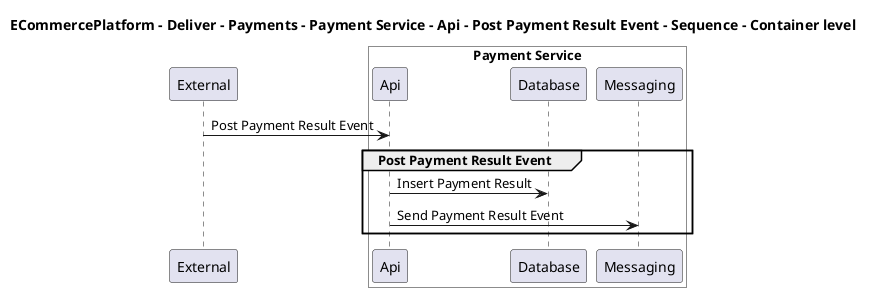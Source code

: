 @startuml

title ECommercePlatform - Deliver - Payments - Payment Service - Api - Post Payment Result Event - Sequence - Container level

participant "External" as C4InterFlow.SoftwareSystems.ExternalSystem

box "Payment Service" #White
    participant "Api" as ECommercePlatform.Deliver.Payments.SoftwareSystems.PaymentService.Containers.Api
    participant "Database" as ECommercePlatform.Deliver.Payments.SoftwareSystems.PaymentService.Containers.Database
    participant "Messaging" as ECommercePlatform.Deliver.Payments.SoftwareSystems.PaymentService.Containers.Messaging
end box


C4InterFlow.SoftwareSystems.ExternalSystem -> ECommercePlatform.Deliver.Payments.SoftwareSystems.PaymentService.Containers.Api : Post Payment Result Event
group Post Payment Result Event
ECommercePlatform.Deliver.Payments.SoftwareSystems.PaymentService.Containers.Api -> ECommercePlatform.Deliver.Payments.SoftwareSystems.PaymentService.Containers.Database : Insert Payment Result
ECommercePlatform.Deliver.Payments.SoftwareSystems.PaymentService.Containers.Api -> ECommercePlatform.Deliver.Payments.SoftwareSystems.PaymentService.Containers.Messaging : Send Payment Result Event
end


@enduml
